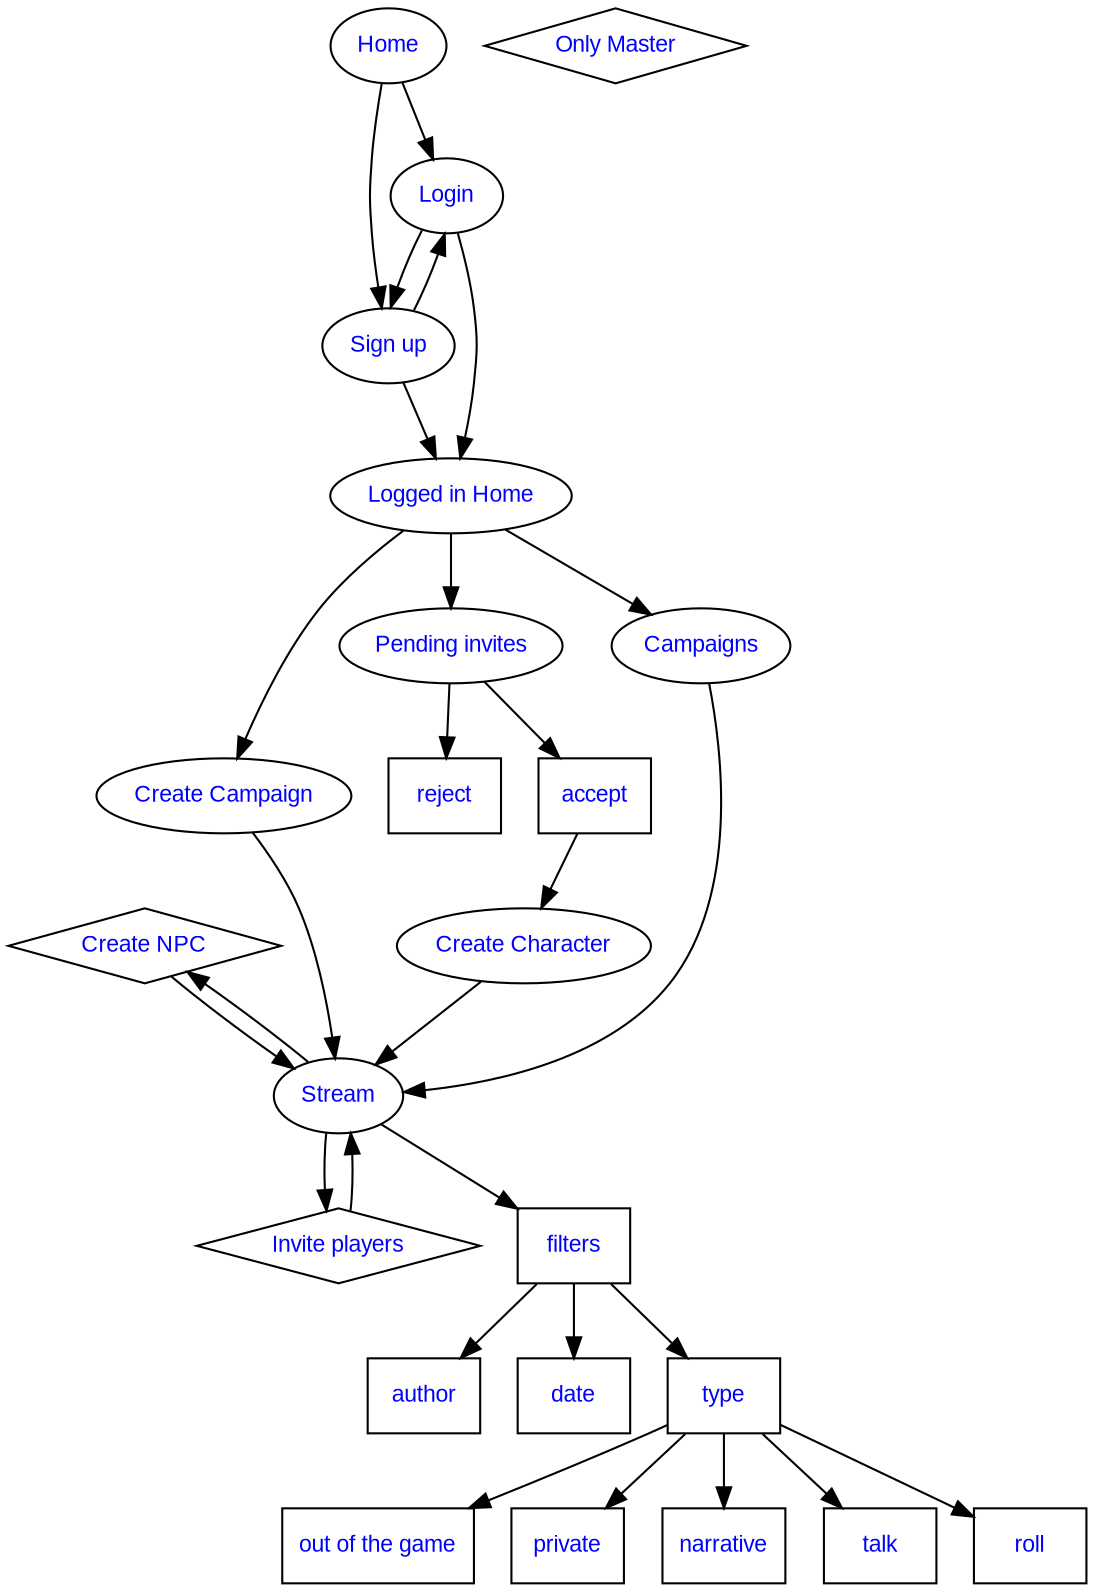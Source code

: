 digraph G {
	node [ fontname=Arial, fontcolor=blue, fontsize=11];
	edge [ fontname=Helvetica, fontcolor=red, fontsize=10 ];
	"Create NPC" [shape=diamond]
	"Invite players" [shape=diamond]
	"Only Master" [shape=diamond]
	Home
	Home -> Login
	Home -> "Sign up"
	Login -> "Sign up"
	"Sign up" -> Login
	Login -> "Logged in Home"
	"Sign up" -> "Logged in Home"
	"Logged in Home" -> "Create Campaign"
	"Logged in Home" -> "Pending invites"
	"Pending invites" -> reject 
	reject [shape=box]
	"Invite players" -> Stream
	"Create NPC" -> Stream
	"Create Campaign" -> Stream
	Stream -> "Create NPC"
	"Logged in Home" -> "Campaigns"
	Stream -> "Invite players"
	"Campaigns" -> Stream
	"Pending invites" -> accept
	accept [shape=box]
	accept -> "Create Character"
	"Create Character" -> Stream
	filters[shape=box]
	author[shape=box]
	date[shape=box]
	type[shape=box]
	"out of the game"[shape=box]
	private[shape=box]
	narrative[shape=box]
	talk[shape=box]
	roll[shape=box]
	Stream -> filters
	filters -> author
	filters -> date
	filters -> type
	type -> "out of the game"
	type -> private
	type -> narrative
	type -> talk
	type -> roll
}
